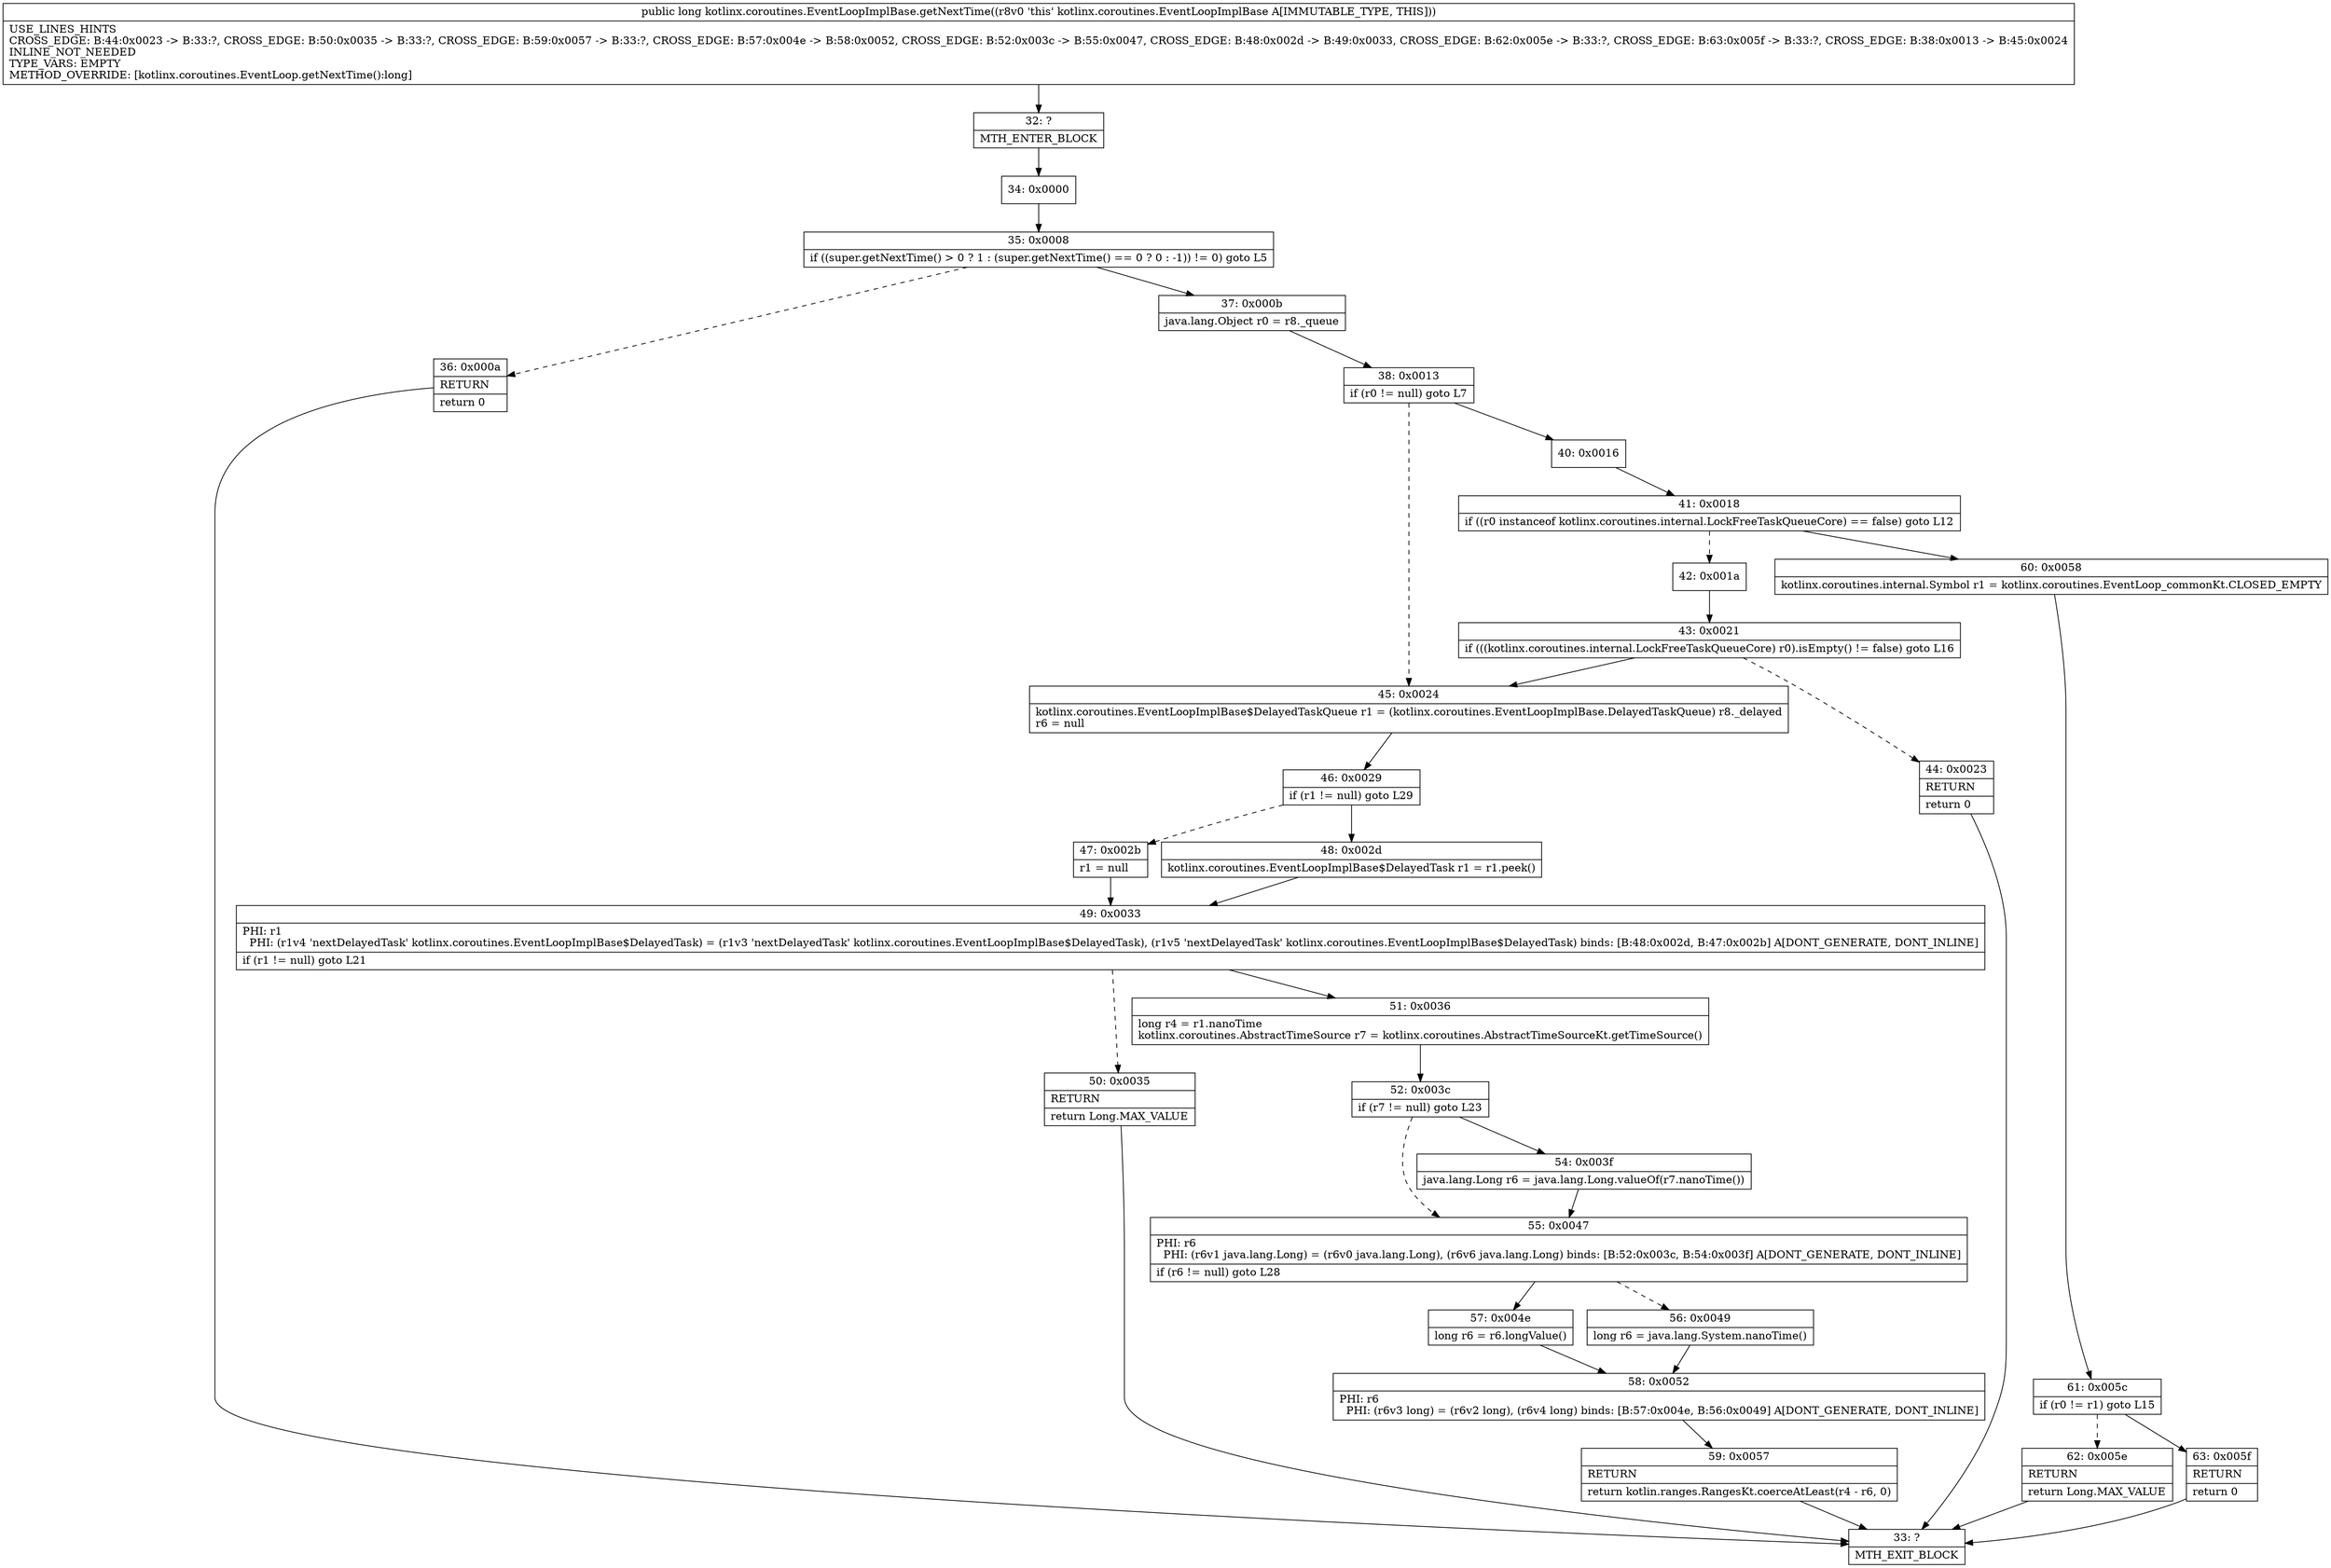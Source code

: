 digraph "CFG forkotlinx.coroutines.EventLoopImplBase.getNextTime()J" {
Node_32 [shape=record,label="{32\:\ ?|MTH_ENTER_BLOCK\l}"];
Node_34 [shape=record,label="{34\:\ 0x0000}"];
Node_35 [shape=record,label="{35\:\ 0x0008|if ((super.getNextTime() \> 0 ? 1 : (super.getNextTime() == 0 ? 0 : \-1)) != 0) goto L5\l}"];
Node_36 [shape=record,label="{36\:\ 0x000a|RETURN\l|return 0\l}"];
Node_33 [shape=record,label="{33\:\ ?|MTH_EXIT_BLOCK\l}"];
Node_37 [shape=record,label="{37\:\ 0x000b|java.lang.Object r0 = r8._queue\l}"];
Node_38 [shape=record,label="{38\:\ 0x0013|if (r0 != null) goto L7\l}"];
Node_40 [shape=record,label="{40\:\ 0x0016}"];
Node_41 [shape=record,label="{41\:\ 0x0018|if ((r0 instanceof kotlinx.coroutines.internal.LockFreeTaskQueueCore) == false) goto L12\l}"];
Node_42 [shape=record,label="{42\:\ 0x001a}"];
Node_43 [shape=record,label="{43\:\ 0x0021|if (((kotlinx.coroutines.internal.LockFreeTaskQueueCore) r0).isEmpty() != false) goto L16\l}"];
Node_44 [shape=record,label="{44\:\ 0x0023|RETURN\l|return 0\l}"];
Node_60 [shape=record,label="{60\:\ 0x0058|kotlinx.coroutines.internal.Symbol r1 = kotlinx.coroutines.EventLoop_commonKt.CLOSED_EMPTY\l}"];
Node_61 [shape=record,label="{61\:\ 0x005c|if (r0 != r1) goto L15\l}"];
Node_62 [shape=record,label="{62\:\ 0x005e|RETURN\l|return Long.MAX_VALUE\l}"];
Node_63 [shape=record,label="{63\:\ 0x005f|RETURN\l|return 0\l}"];
Node_45 [shape=record,label="{45\:\ 0x0024|kotlinx.coroutines.EventLoopImplBase$DelayedTaskQueue r1 = (kotlinx.coroutines.EventLoopImplBase.DelayedTaskQueue) r8._delayed\lr6 = null\l}"];
Node_46 [shape=record,label="{46\:\ 0x0029|if (r1 != null) goto L29\l}"];
Node_47 [shape=record,label="{47\:\ 0x002b|r1 = null\l}"];
Node_49 [shape=record,label="{49\:\ 0x0033|PHI: r1 \l  PHI: (r1v4 'nextDelayedTask' kotlinx.coroutines.EventLoopImplBase$DelayedTask) = (r1v3 'nextDelayedTask' kotlinx.coroutines.EventLoopImplBase$DelayedTask), (r1v5 'nextDelayedTask' kotlinx.coroutines.EventLoopImplBase$DelayedTask) binds: [B:48:0x002d, B:47:0x002b] A[DONT_GENERATE, DONT_INLINE]\l|if (r1 != null) goto L21\l}"];
Node_50 [shape=record,label="{50\:\ 0x0035|RETURN\l|return Long.MAX_VALUE\l}"];
Node_51 [shape=record,label="{51\:\ 0x0036|long r4 = r1.nanoTime\lkotlinx.coroutines.AbstractTimeSource r7 = kotlinx.coroutines.AbstractTimeSourceKt.getTimeSource()\l}"];
Node_52 [shape=record,label="{52\:\ 0x003c|if (r7 != null) goto L23\l}"];
Node_54 [shape=record,label="{54\:\ 0x003f|java.lang.Long r6 = java.lang.Long.valueOf(r7.nanoTime())\l}"];
Node_55 [shape=record,label="{55\:\ 0x0047|PHI: r6 \l  PHI: (r6v1 java.lang.Long) = (r6v0 java.lang.Long), (r6v6 java.lang.Long) binds: [B:52:0x003c, B:54:0x003f] A[DONT_GENERATE, DONT_INLINE]\l|if (r6 != null) goto L28\l}"];
Node_56 [shape=record,label="{56\:\ 0x0049|long r6 = java.lang.System.nanoTime()\l}"];
Node_58 [shape=record,label="{58\:\ 0x0052|PHI: r6 \l  PHI: (r6v3 long) = (r6v2 long), (r6v4 long) binds: [B:57:0x004e, B:56:0x0049] A[DONT_GENERATE, DONT_INLINE]\l}"];
Node_59 [shape=record,label="{59\:\ 0x0057|RETURN\l|return kotlin.ranges.RangesKt.coerceAtLeast(r4 \- r6, 0)\l}"];
Node_57 [shape=record,label="{57\:\ 0x004e|long r6 = r6.longValue()\l}"];
Node_48 [shape=record,label="{48\:\ 0x002d|kotlinx.coroutines.EventLoopImplBase$DelayedTask r1 = r1.peek()\l}"];
MethodNode[shape=record,label="{public long kotlinx.coroutines.EventLoopImplBase.getNextTime((r8v0 'this' kotlinx.coroutines.EventLoopImplBase A[IMMUTABLE_TYPE, THIS]))  | USE_LINES_HINTS\lCROSS_EDGE: B:44:0x0023 \-\> B:33:?, CROSS_EDGE: B:50:0x0035 \-\> B:33:?, CROSS_EDGE: B:59:0x0057 \-\> B:33:?, CROSS_EDGE: B:57:0x004e \-\> B:58:0x0052, CROSS_EDGE: B:52:0x003c \-\> B:55:0x0047, CROSS_EDGE: B:48:0x002d \-\> B:49:0x0033, CROSS_EDGE: B:62:0x005e \-\> B:33:?, CROSS_EDGE: B:63:0x005f \-\> B:33:?, CROSS_EDGE: B:38:0x0013 \-\> B:45:0x0024\lINLINE_NOT_NEEDED\lTYPE_VARS: EMPTY\lMETHOD_OVERRIDE: [kotlinx.coroutines.EventLoop.getNextTime():long]\l}"];
MethodNode -> Node_32;Node_32 -> Node_34;
Node_34 -> Node_35;
Node_35 -> Node_36[style=dashed];
Node_35 -> Node_37;
Node_36 -> Node_33;
Node_37 -> Node_38;
Node_38 -> Node_40;
Node_38 -> Node_45[style=dashed];
Node_40 -> Node_41;
Node_41 -> Node_42[style=dashed];
Node_41 -> Node_60;
Node_42 -> Node_43;
Node_43 -> Node_44[style=dashed];
Node_43 -> Node_45;
Node_44 -> Node_33;
Node_60 -> Node_61;
Node_61 -> Node_62[style=dashed];
Node_61 -> Node_63;
Node_62 -> Node_33;
Node_63 -> Node_33;
Node_45 -> Node_46;
Node_46 -> Node_47[style=dashed];
Node_46 -> Node_48;
Node_47 -> Node_49;
Node_49 -> Node_50[style=dashed];
Node_49 -> Node_51;
Node_50 -> Node_33;
Node_51 -> Node_52;
Node_52 -> Node_54;
Node_52 -> Node_55[style=dashed];
Node_54 -> Node_55;
Node_55 -> Node_56[style=dashed];
Node_55 -> Node_57;
Node_56 -> Node_58;
Node_58 -> Node_59;
Node_59 -> Node_33;
Node_57 -> Node_58;
Node_48 -> Node_49;
}

